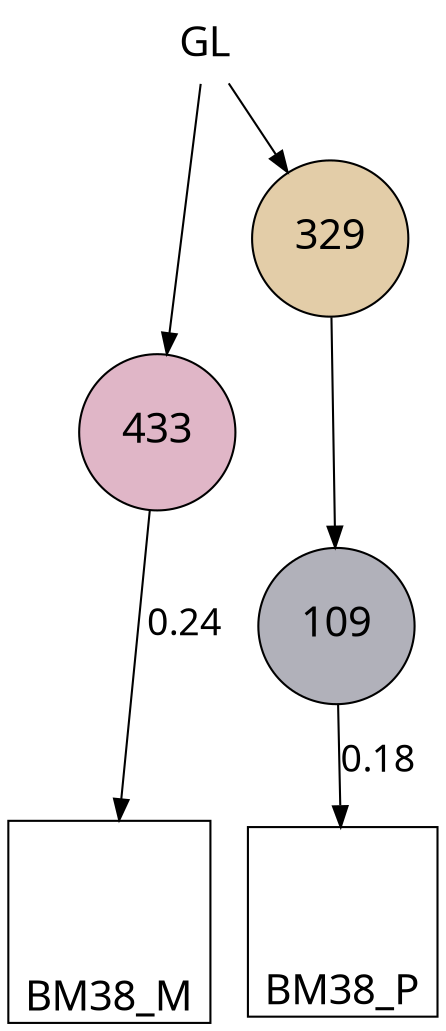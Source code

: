 digraph G { 
size ="10,10"
forcelabels=true
0 -> 3[ label="" fontname="Dialog.bold" fontsize=18];
0 -> 1[ label="" fontname="Dialog.bold" fontsize=18];
1 -> 2[ label="" fontname="Dialog.bold" fontsize=18];
3 -> 5[ label="0.24" fontname="Dialog.bold" fontsize=18];
2 -> 6[ label="0.18" fontname="Dialog.bold" fontsize=18];
0 [ shape=plaintext label="GL" fontname="Dialog.bold" fontsize=20 style=filled fillcolor="#ffffff" color="#000000" width=0.625 heigth=0.625];
1 [ shape=circle label="329" fontname="Dialog.bold" fontsize=20 style=filled fillcolor="#e3cda8" color="#000000" width=1.0416666666666667 heigth=1.0416666666666667];
2 [ shape=circle label="109" fontname="Dialog.bold" fontsize=20 style=filled fillcolor="#b1b1ba" color="#000000" width=1.0416666666666667 heigth=1.0416666666666667];
3 [ shape=circle label="433" fontname="Dialog.bold" fontsize=20 style=filled fillcolor="#e0b6c7" color="#000000" width=1.0416666666666667 heigth=1.0416666666666667];
5 [image="/lustre/rde/user/guoxc/project/181126_12Sample_BrM/phylogenetic/INcloudL/03LICHEE/lichee_dot_img_temp/img_1545198120473_5.png" shape=square label="BM38_M" labelloc=b fontname="Dialog.bold" fontsize=20 style=filled fillcolor="#ffffff" color="#000000" width=0.8333333333333334 heigth=0.8333333333333334];
6 [image="/lustre/rde/user/guoxc/project/181126_12Sample_BrM/phylogenetic/INcloudL/03LICHEE/lichee_dot_img_temp/img_1545198120473_6.png" shape=square label="BM38_P" labelloc=b fontname="Dialog.bold" fontsize=20 style=filled fillcolor="#ffffff" color="#000000" width=0.8333333333333334 heigth=0.8333333333333334];
{ rank = sink; 5; 6; } 
}